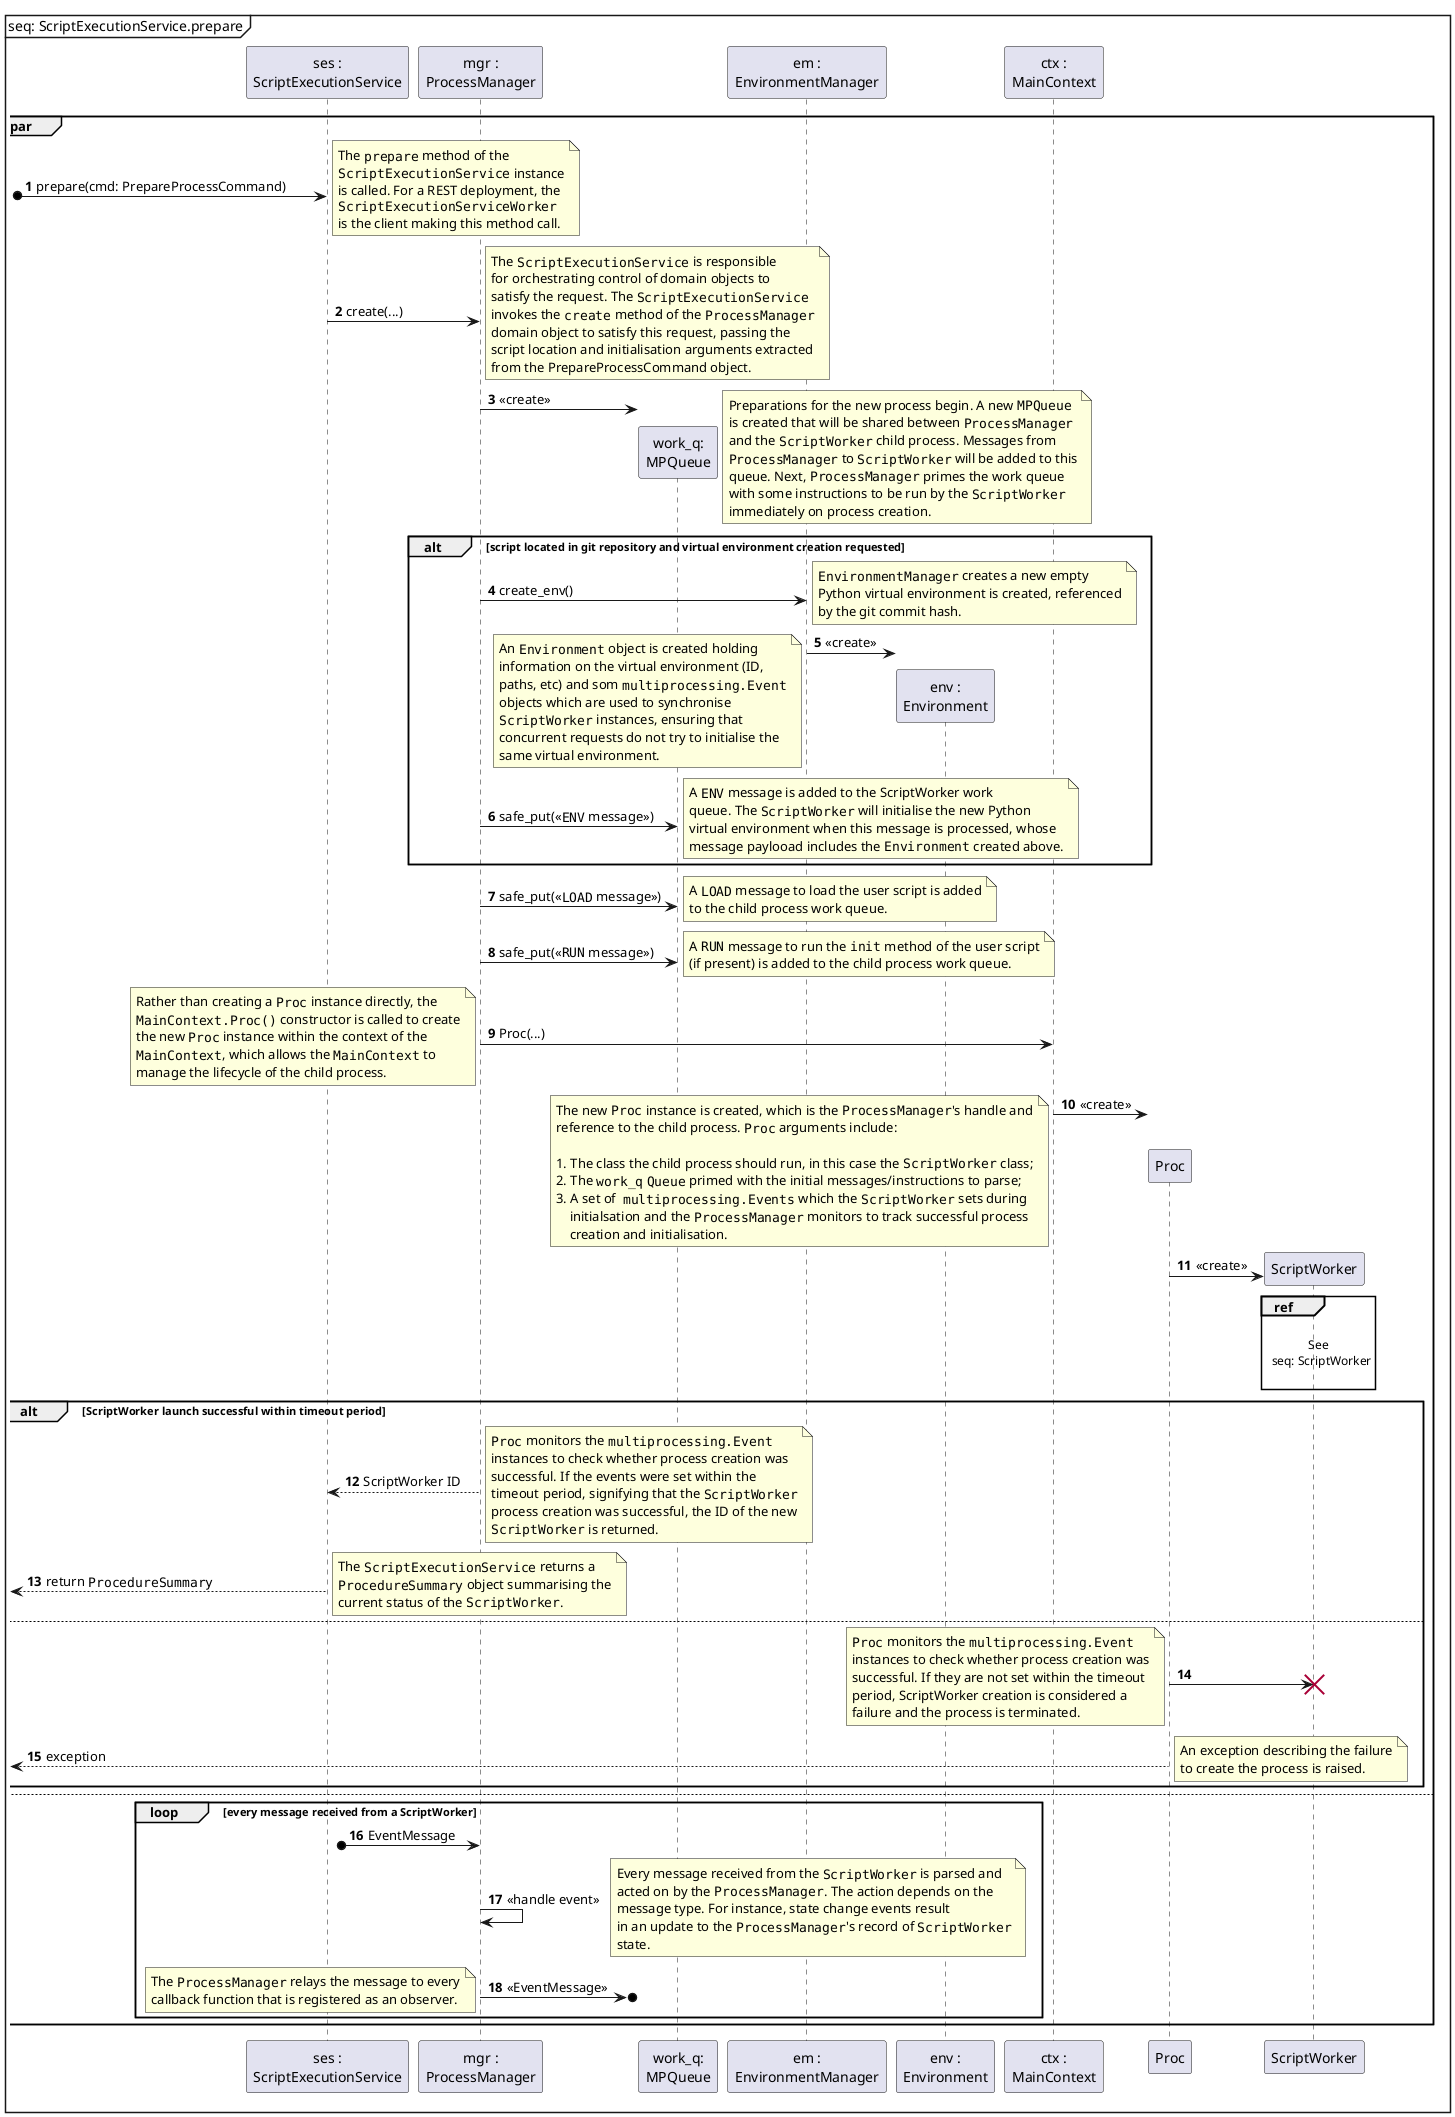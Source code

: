 @startuml
'https://plantuml.com/sequence-diagram

mainframe seq: ScriptExecutionService.prepare

autonumber

participant "ses :\nScriptExecutionService" as ScriptExecutionService
participant "mgr :\nProcessManager" as ProcessManager
participant "work_q:\nMPQueue" as work_q
participant "em :\nEnvironmentManager" as EnvironmentManager
participant "env :\nEnvironment" as Environment
participant "ctx :\nMainContext" as MainContext


par

[o-> ScriptExecutionService: prepare(cmd: PrepareProcessCommand)
note right
The ""prepare"" method of the
""ScriptExecutionService"" instance
is called. For a REST deployment, the
""ScriptExecutionServiceWorker""
is the client making this method call.
end note

ScriptExecutionService -> ProcessManager: create(...)
note right
The ""ScriptExecutionService"" is responsible
for orchestrating control of domain objects to
satisfy the request. The ""ScriptExecutionService""
invokes the ""create"" method of the ""ProcessManager""
domain object to satisfy this request, passing the
script location and initialisation arguments extracted
from the PrepareProcessCommand object.
end note

create work_q
ProcessManager -> work_q: «create»
note right
Preparations for the new process begin. A new ""MPQueue""
is created that will be shared between ""ProcessManager""
and the ""ScriptWorker"" child process. Messages from
""ProcessManager"" to ""ScriptWorker"" will be added to this
queue. Next, ""ProcessManager"" primes the work queue
with some instructions to be run by the ""ScriptWorker""
immediately on process creation.
end note

alt script located in git repository and virtual environment creation requested
    ProcessManager -> EnvironmentManager: create_env()
    note right
    ""EnvironmentManager"" creates a new empty
    Python virtual environment is created, referenced
    by the git commit hash.
    end note

    create Environment
    EnvironmentManager -> Environment: «create»
    note left
    An ""Environment"" object is created holding
    information on the virtual environment (ID,
    paths, etc) and som ""multiprocessing.Event""
    objects which are used to synchronise
    ""ScriptWorker"" instances, ensuring that
    concurrent requests do not try to initialise the
    same virtual environment.
    end note

    ProcessManager -> work_q: safe_put(«""ENV"" message»)
    note right
    A ""ENV"" message is added to the ScriptWorker work
    queue. The ""ScriptWorker"" will initialise the new Python
    virtual environment when this message is processed, whose
    message paylooad includes the ""Environment"" created above.
    end note
end

ProcessManager -> work_q: safe_put(«""LOAD"" message»)
note right
A ""LOAD"" message to load the user script is added
to the child process work queue.
end note

ProcessManager -> work_q: safe_put(«""RUN"" message»)
note right
A ""RUN"" message to run the ""init"" method of the user script
(if present) is added to the child process work queue.
end note

ProcessManager -> MainContext: Proc(...)
note left
Rather than creating a ""Proc"" instance directly, the
""MainContext.Proc()"" constructor is called to create
the new ""Proc"" instance within the context of the
""MainContext"", which allows the ""MainContext"" to
manage the lifecycle of the child process.
end note

create Proc
MainContext -> Proc: «create»
note left
The new ""Proc"" instance is created, which is the ""ProcessManager""'s handle and
reference to the child process. ""Proc"" arguments include:

1. The class the child process should run, in this case the ""ScriptWorker"" class;
2. The ""work_q"" ""Queue"" primed with the initial messages/instructions to parse;
3. A set of  ""multiprocessing.Events"" which the ""ScriptWorker"" sets during
    initialsation and the ""ProcessManager"" monitors to track successful process
    creation and initialisation.
end note

create ScriptWorker
Proc -> ScriptWorker: «create»
ref over ScriptWorker

See
  seq: ScriptWorker

end

alt ScriptWorker launch successful within timeout period
ProcessManager --> ScriptExecutionService: ScriptWorker ID
note right
""Proc"" monitors the ""multiprocessing.Event""
instances to check whether process creation was
successful. If the events were set within the
timeout period, signifying that the ""ScriptWorker""
process creation was successful, the ID of the new
""ScriptWorker"" is returned.
end note

[<-- ScriptExecutionService : return ""ProcedureSummary""
note right
The ""ScriptExecutionService"" returns a
""ProcedureSummary"" object summarising the
current status of the ""ScriptWorker"".
end note

else
Proc -> ScriptWorker !!
note left
""Proc"" monitors the ""multiprocessing.Event""
instances to check whether process creation was
successful. If they are not set within the timeout
period, ScriptWorker creation is considered a
failure and the process is terminated.
end note

[<-- Proc : exception
note left
An exception describing the failure
to create the process is raised.
end note
end

else

loop every message received from a ScriptWorker
?o-> ProcessManager : EventMessage
ProcessManager -> ProcessManager: «handle event»
note right
Every message received from the ""ScriptWorker"" is parsed and
acted on by the ""ProcessManager"". The action depends on the
message type. For instance, state change events result
in an update to the ""ProcessManager""'s record of ""ScriptWorker""
state.
end note

ProcessManager ->o?: «EventMessage»
note right
The ""ProcessManager"" relays the message to every
callback function that is registered as an observer.
end note

end

end

@enduml
